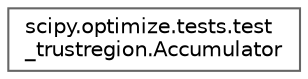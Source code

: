 digraph "Graphical Class Hierarchy"
{
 // LATEX_PDF_SIZE
  bgcolor="transparent";
  edge [fontname=Helvetica,fontsize=10,labelfontname=Helvetica,labelfontsize=10];
  node [fontname=Helvetica,fontsize=10,shape=box,height=0.2,width=0.4];
  rankdir="LR";
  Node0 [id="Node000000",label="scipy.optimize.tests.test\l_trustregion.Accumulator",height=0.2,width=0.4,color="grey40", fillcolor="white", style="filled",URL="$db/d65/classscipy_1_1optimize_1_1tests_1_1test__trustregion_1_1Accumulator.html",tooltip=" "];
}
